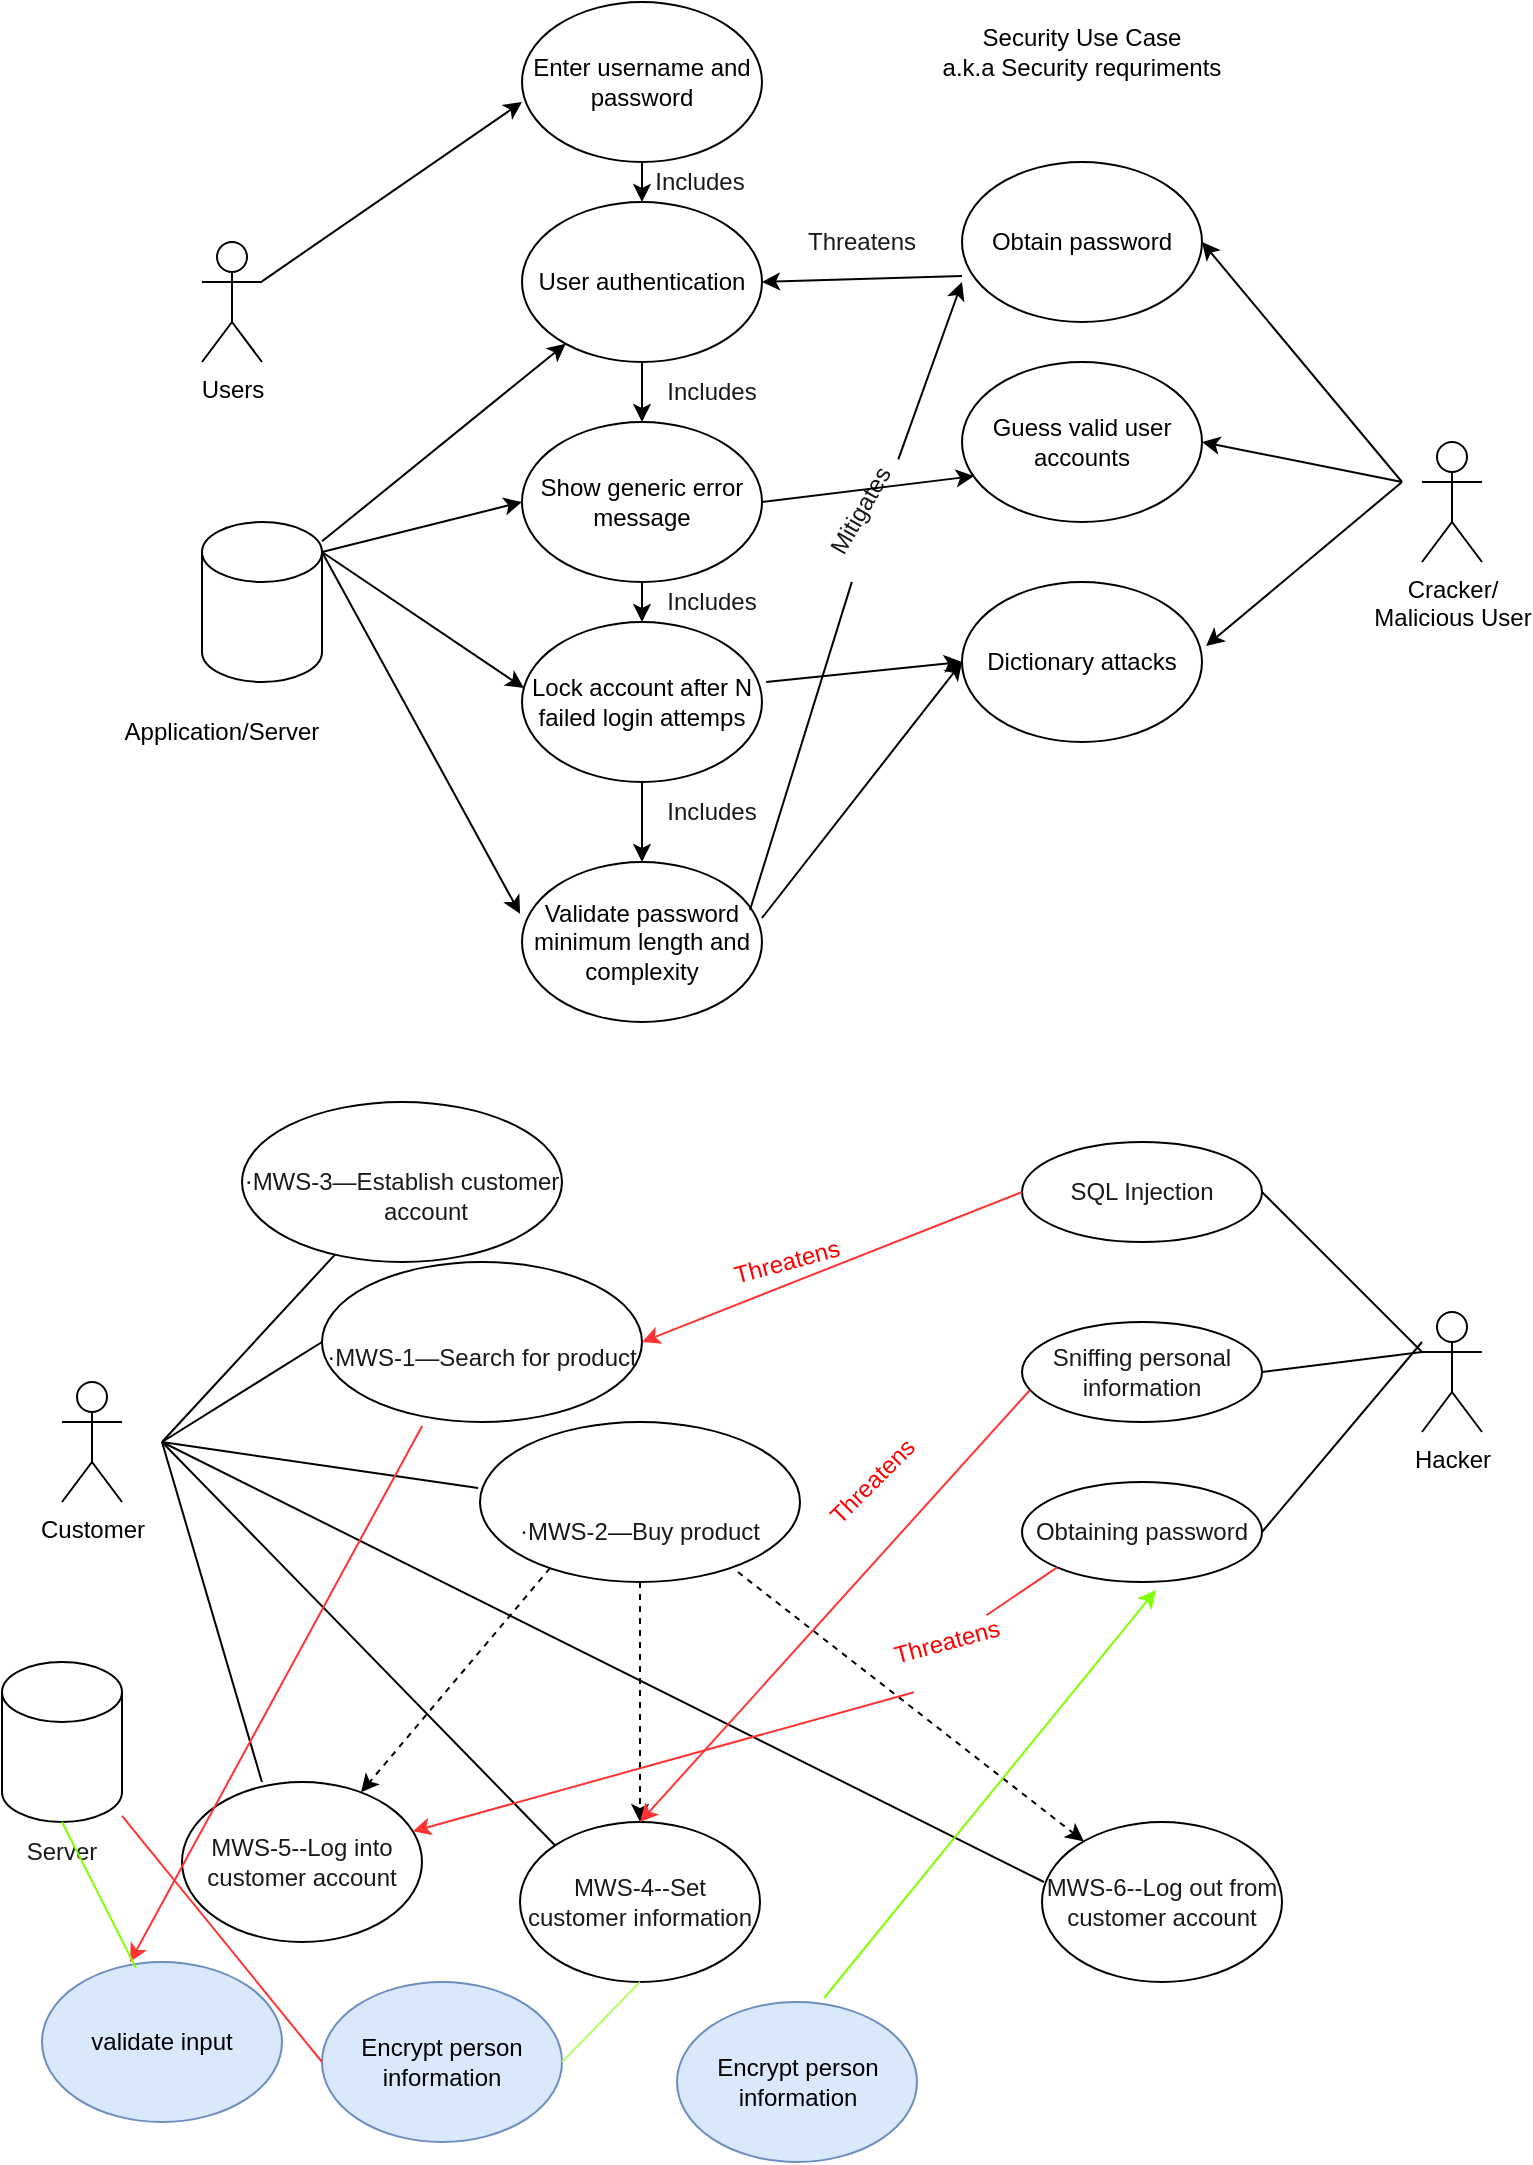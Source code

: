 <mxfile version="17.0.0" type="github">
  <diagram id="bdNYrvAYxolotcpvOu4s" name="Page-1">
    <mxGraphModel dx="1186" dy="790" grid="0" gridSize="10" guides="1" tooltips="1" connect="1" arrows="1" fold="1" page="1" pageScale="1" pageWidth="850" pageHeight="1100" math="0" shadow="0">
      <root>
        <mxCell id="0" />
        <mxCell id="1" parent="0" />
        <mxCell id="CPRjn7crAsUhfM99n91P-1" value="Users" style="shape=umlActor;verticalLabelPosition=bottom;verticalAlign=top;html=1;outlineConnect=0;" vertex="1" parent="1">
          <mxGeometry x="110" y="120" width="30" height="60" as="geometry" />
        </mxCell>
        <mxCell id="CPRjn7crAsUhfM99n91P-2" value="" style="shape=cylinder3;whiteSpace=wrap;html=1;boundedLbl=1;backgroundOutline=1;size=15;" vertex="1" parent="1">
          <mxGeometry x="110" y="260" width="60" height="80" as="geometry" />
        </mxCell>
        <mxCell id="CPRjn7crAsUhfM99n91P-3" value="Enter username and password" style="ellipse;whiteSpace=wrap;html=1;" vertex="1" parent="1">
          <mxGeometry x="270" width="120" height="80" as="geometry" />
        </mxCell>
        <mxCell id="CPRjn7crAsUhfM99n91P-4" value="User authentication" style="ellipse;whiteSpace=wrap;html=1;" vertex="1" parent="1">
          <mxGeometry x="270" y="100" width="120" height="80" as="geometry" />
        </mxCell>
        <mxCell id="CPRjn7crAsUhfM99n91P-5" value="Show generic error message" style="ellipse;whiteSpace=wrap;html=1;" vertex="1" parent="1">
          <mxGeometry x="270" y="210" width="120" height="80" as="geometry" />
        </mxCell>
        <mxCell id="CPRjn7crAsUhfM99n91P-6" value="Lock account after N failed login attemps" style="ellipse;whiteSpace=wrap;html=1;" vertex="1" parent="1">
          <mxGeometry x="270" y="310" width="120" height="80" as="geometry" />
        </mxCell>
        <mxCell id="CPRjn7crAsUhfM99n91P-7" value="Validate password minimum length and complexity " style="ellipse;whiteSpace=wrap;html=1;" vertex="1" parent="1">
          <mxGeometry x="270" y="430" width="120" height="80" as="geometry" />
        </mxCell>
        <mxCell id="CPRjn7crAsUhfM99n91P-8" value="" style="endArrow=classic;html=1;rounded=0;entryX=0;entryY=0.625;entryDx=0;entryDy=0;entryPerimeter=0;" edge="1" parent="1" source="CPRjn7crAsUhfM99n91P-1" target="CPRjn7crAsUhfM99n91P-3">
          <mxGeometry width="50" height="50" relative="1" as="geometry">
            <mxPoint x="370" y="370" as="sourcePoint" />
            <mxPoint x="420" y="320" as="targetPoint" />
          </mxGeometry>
        </mxCell>
        <mxCell id="CPRjn7crAsUhfM99n91P-9" value="" style="endArrow=classic;html=1;rounded=0;" edge="1" parent="1" target="CPRjn7crAsUhfM99n91P-4">
          <mxGeometry width="50" height="50" relative="1" as="geometry">
            <mxPoint x="170" y="269.655" as="sourcePoint" />
            <mxPoint x="300" y="180" as="targetPoint" />
          </mxGeometry>
        </mxCell>
        <mxCell id="CPRjn7crAsUhfM99n91P-10" value="" style="endArrow=classic;html=1;rounded=0;exitX=1;exitY=0;exitDx=0;exitDy=15;exitPerimeter=0;entryX=0;entryY=0.5;entryDx=0;entryDy=0;" edge="1" parent="1" source="CPRjn7crAsUhfM99n91P-2" target="CPRjn7crAsUhfM99n91P-5">
          <mxGeometry width="50" height="50" relative="1" as="geometry">
            <mxPoint x="170" y="310" as="sourcePoint" />
            <mxPoint x="220" y="260" as="targetPoint" />
          </mxGeometry>
        </mxCell>
        <mxCell id="CPRjn7crAsUhfM99n91P-11" value="" style="endArrow=classic;html=1;rounded=0;exitX=1;exitY=0;exitDx=0;exitDy=15;exitPerimeter=0;entryX=0.008;entryY=0.413;entryDx=0;entryDy=0;entryPerimeter=0;" edge="1" parent="1" source="CPRjn7crAsUhfM99n91P-2" target="CPRjn7crAsUhfM99n91P-6">
          <mxGeometry width="50" height="50" relative="1" as="geometry">
            <mxPoint x="180" y="285" as="sourcePoint" />
            <mxPoint x="280" y="260" as="targetPoint" />
          </mxGeometry>
        </mxCell>
        <mxCell id="CPRjn7crAsUhfM99n91P-12" value="" style="endArrow=classic;html=1;rounded=0;exitX=1;exitY=0;exitDx=0;exitDy=15;exitPerimeter=0;entryX=-0.008;entryY=0.325;entryDx=0;entryDy=0;entryPerimeter=0;" edge="1" parent="1" source="CPRjn7crAsUhfM99n91P-2" target="CPRjn7crAsUhfM99n91P-7">
          <mxGeometry width="50" height="50" relative="1" as="geometry">
            <mxPoint x="180" y="285" as="sourcePoint" />
            <mxPoint x="270" y="420" as="targetPoint" />
          </mxGeometry>
        </mxCell>
        <mxCell id="CPRjn7crAsUhfM99n91P-13" value="Application/Server" style="text;html=1;strokeColor=none;fillColor=none;align=center;verticalAlign=middle;whiteSpace=wrap;rounded=0;" vertex="1" parent="1">
          <mxGeometry x="70" y="350" width="100" height="30" as="geometry" />
        </mxCell>
        <mxCell id="CPRjn7crAsUhfM99n91P-14" value="Obtain password" style="ellipse;whiteSpace=wrap;html=1;" vertex="1" parent="1">
          <mxGeometry x="490" y="80" width="120" height="80" as="geometry" />
        </mxCell>
        <mxCell id="CPRjn7crAsUhfM99n91P-15" value="Guess valid user accounts" style="ellipse;whiteSpace=wrap;html=1;" vertex="1" parent="1">
          <mxGeometry x="490" y="180" width="120" height="80" as="geometry" />
        </mxCell>
        <mxCell id="CPRjn7crAsUhfM99n91P-16" value="Dictionary attacks" style="ellipse;whiteSpace=wrap;html=1;" vertex="1" parent="1">
          <mxGeometry x="490" y="290" width="120" height="80" as="geometry" />
        </mxCell>
        <mxCell id="CPRjn7crAsUhfM99n91P-17" value="&lt;div&gt;Security Use Case&lt;/div&gt;&lt;div&gt;a.k.a Security requriments&lt;br&gt;&lt;/div&gt;" style="text;html=1;strokeColor=none;fillColor=none;align=center;verticalAlign=middle;whiteSpace=wrap;rounded=0;" vertex="1" parent="1">
          <mxGeometry x="460" y="10" width="180" height="30" as="geometry" />
        </mxCell>
        <mxCell id="CPRjn7crAsUhfM99n91P-18" value="" style="endArrow=classic;html=1;rounded=0;fontColor=#FF3333;entryX=1;entryY=0.5;entryDx=0;entryDy=0;exitX=0;exitY=0.713;exitDx=0;exitDy=0;exitPerimeter=0;" edge="1" parent="1" source="CPRjn7crAsUhfM99n91P-14" target="CPRjn7crAsUhfM99n91P-4">
          <mxGeometry width="50" height="50" relative="1" as="geometry">
            <mxPoint x="370" y="370" as="sourcePoint" />
            <mxPoint x="420" y="320" as="targetPoint" />
          </mxGeometry>
        </mxCell>
        <mxCell id="CPRjn7crAsUhfM99n91P-19" value="" style="endArrow=classic;html=1;rounded=0;fontColor=#FF3333;exitX=0.5;exitY=1;exitDx=0;exitDy=0;" edge="1" parent="1" source="CPRjn7crAsUhfM99n91P-3" target="CPRjn7crAsUhfM99n91P-4">
          <mxGeometry width="50" height="50" relative="1" as="geometry">
            <mxPoint x="370" y="370" as="sourcePoint" />
            <mxPoint x="420" y="320" as="targetPoint" />
          </mxGeometry>
        </mxCell>
        <mxCell id="CPRjn7crAsUhfM99n91P-20" value="" style="endArrow=classic;html=1;rounded=0;fontColor=#FF3333;exitX=0.5;exitY=1;exitDx=0;exitDy=0;entryX=0.5;entryY=0;entryDx=0;entryDy=0;" edge="1" parent="1" source="CPRjn7crAsUhfM99n91P-4" target="CPRjn7crAsUhfM99n91P-5">
          <mxGeometry width="50" height="50" relative="1" as="geometry">
            <mxPoint x="340" y="90" as="sourcePoint" />
            <mxPoint x="340" y="110" as="targetPoint" />
            <Array as="points">
              <mxPoint x="330" y="190" />
            </Array>
          </mxGeometry>
        </mxCell>
        <mxCell id="CPRjn7crAsUhfM99n91P-21" value="" style="endArrow=classic;html=1;rounded=0;fontColor=#FF3333;exitX=0.5;exitY=1;exitDx=0;exitDy=0;entryX=0.5;entryY=0;entryDx=0;entryDy=0;" edge="1" parent="1" source="CPRjn7crAsUhfM99n91P-5" target="CPRjn7crAsUhfM99n91P-6">
          <mxGeometry width="50" height="50" relative="1" as="geometry">
            <mxPoint x="340" y="190" as="sourcePoint" />
            <mxPoint x="340" y="220" as="targetPoint" />
            <Array as="points" />
          </mxGeometry>
        </mxCell>
        <mxCell id="CPRjn7crAsUhfM99n91P-22" value="" style="endArrow=classic;html=1;rounded=0;fontColor=#FF3333;exitX=0.5;exitY=1;exitDx=0;exitDy=0;entryX=0.5;entryY=0;entryDx=0;entryDy=0;" edge="1" parent="1" source="CPRjn7crAsUhfM99n91P-6" target="CPRjn7crAsUhfM99n91P-7">
          <mxGeometry width="50" height="50" relative="1" as="geometry">
            <mxPoint x="340" y="300" as="sourcePoint" />
            <mxPoint x="340" y="320" as="targetPoint" />
            <Array as="points" />
          </mxGeometry>
        </mxCell>
        <mxCell id="CPRjn7crAsUhfM99n91P-23" value="&lt;font color=&quot;#1A1A1A&quot;&gt;Includes&lt;/font&gt;" style="text;html=1;strokeColor=none;fillColor=none;align=center;verticalAlign=middle;whiteSpace=wrap;rounded=0;fontColor=#FF3333;" vertex="1" parent="1">
          <mxGeometry x="329" y="75" width="60" height="30" as="geometry" />
        </mxCell>
        <mxCell id="CPRjn7crAsUhfM99n91P-24" value="&lt;font color=&quot;#1A1A1A&quot;&gt;Includes&lt;/font&gt;" style="text;html=1;strokeColor=none;fillColor=none;align=center;verticalAlign=middle;whiteSpace=wrap;rounded=0;fontColor=#FF3333;" vertex="1" parent="1">
          <mxGeometry x="335" y="180" width="60" height="30" as="geometry" />
        </mxCell>
        <mxCell id="CPRjn7crAsUhfM99n91P-25" value="&lt;font color=&quot;#1A1A1A&quot;&gt;Includes&lt;/font&gt;" style="text;html=1;strokeColor=none;fillColor=none;align=center;verticalAlign=middle;whiteSpace=wrap;rounded=0;fontColor=#FF3333;" vertex="1" parent="1">
          <mxGeometry x="335" y="285" width="60" height="30" as="geometry" />
        </mxCell>
        <mxCell id="CPRjn7crAsUhfM99n91P-26" value="&lt;font color=&quot;#1A1A1A&quot;&gt;Includes&lt;/font&gt;" style="text;html=1;strokeColor=none;fillColor=none;align=center;verticalAlign=middle;whiteSpace=wrap;rounded=0;fontColor=#FF3333;" vertex="1" parent="1">
          <mxGeometry x="335" y="390" width="60" height="30" as="geometry" />
        </mxCell>
        <mxCell id="CPRjn7crAsUhfM99n91P-27" value="Threatens" style="text;html=1;strokeColor=none;fillColor=none;align=center;verticalAlign=middle;whiteSpace=wrap;rounded=0;fontColor=#1A1A1A;" vertex="1" parent="1">
          <mxGeometry x="410" y="105" width="60" height="30" as="geometry" />
        </mxCell>
        <mxCell id="CPRjn7crAsUhfM99n91P-28" value="&lt;div&gt;Cracker/&lt;/div&gt;&lt;div&gt;Malicious User&lt;/div&gt;&lt;div&gt;&lt;br&gt;&lt;/div&gt;" style="shape=umlActor;verticalLabelPosition=bottom;verticalAlign=top;html=1;outlineConnect=0;" vertex="1" parent="1">
          <mxGeometry x="720" y="220" width="30" height="60" as="geometry" />
        </mxCell>
        <mxCell id="CPRjn7crAsUhfM99n91P-29" value="" style="endArrow=classic;html=1;rounded=0;fontColor=#1A1A1A;entryX=1;entryY=0.5;entryDx=0;entryDy=0;" edge="1" parent="1" target="CPRjn7crAsUhfM99n91P-14">
          <mxGeometry width="50" height="50" relative="1" as="geometry">
            <mxPoint x="710" y="240" as="sourcePoint" />
            <mxPoint x="680" y="130" as="targetPoint" />
          </mxGeometry>
        </mxCell>
        <mxCell id="CPRjn7crAsUhfM99n91P-30" value="" style="endArrow=classic;html=1;rounded=0;fontColor=#1A1A1A;entryX=1;entryY=0.5;entryDx=0;entryDy=0;" edge="1" parent="1" target="CPRjn7crAsUhfM99n91P-15">
          <mxGeometry width="50" height="50" relative="1" as="geometry">
            <mxPoint x="710" y="240" as="sourcePoint" />
            <mxPoint x="620" y="130" as="targetPoint" />
          </mxGeometry>
        </mxCell>
        <mxCell id="CPRjn7crAsUhfM99n91P-31" value="" style="endArrow=classic;html=1;rounded=0;fontColor=#1A1A1A;entryX=1.017;entryY=0.4;entryDx=0;entryDy=0;entryPerimeter=0;" edge="1" parent="1" target="CPRjn7crAsUhfM99n91P-16">
          <mxGeometry width="50" height="50" relative="1" as="geometry">
            <mxPoint x="710" y="240" as="sourcePoint" />
            <mxPoint x="620" y="230" as="targetPoint" />
          </mxGeometry>
        </mxCell>
        <mxCell id="CPRjn7crAsUhfM99n91P-32" value="" style="endArrow=classic;html=1;rounded=0;fontColor=#1A1A1A;exitX=0.95;exitY=0.3;exitDx=0;exitDy=0;exitPerimeter=0;startArrow=none;" edge="1" parent="1" source="CPRjn7crAsUhfM99n91P-33">
          <mxGeometry width="50" height="50" relative="1" as="geometry">
            <mxPoint x="360" y="370" as="sourcePoint" />
            <mxPoint x="490" y="140" as="targetPoint" />
          </mxGeometry>
        </mxCell>
        <mxCell id="CPRjn7crAsUhfM99n91P-33" value="&lt;div&gt;Mitigates&lt;/div&gt;&lt;div&gt;&lt;br&gt;&lt;/div&gt;" style="text;html=1;strokeColor=none;fillColor=none;align=center;verticalAlign=middle;whiteSpace=wrap;rounded=0;fontColor=#1A1A1A;rotation=-60;" vertex="1" parent="1">
          <mxGeometry x="410" y="250" width="70" height="15" as="geometry" />
        </mxCell>
        <mxCell id="CPRjn7crAsUhfM99n91P-34" value="" style="endArrow=none;html=1;rounded=0;fontColor=#1A1A1A;exitX=0.95;exitY=0.3;exitDx=0;exitDy=0;exitPerimeter=0;" edge="1" parent="1" source="CPRjn7crAsUhfM99n91P-7" target="CPRjn7crAsUhfM99n91P-33">
          <mxGeometry width="50" height="50" relative="1" as="geometry">
            <mxPoint x="384" y="454" as="sourcePoint" />
            <mxPoint x="490" y="140" as="targetPoint" />
          </mxGeometry>
        </mxCell>
        <mxCell id="CPRjn7crAsUhfM99n91P-35" value="" style="endArrow=classic;html=1;rounded=0;fontColor=#1A1A1A;exitX=1;exitY=0.5;exitDx=0;exitDy=0;entryX=0.05;entryY=0.713;entryDx=0;entryDy=0;entryPerimeter=0;" edge="1" parent="1" source="CPRjn7crAsUhfM99n91P-5" target="CPRjn7crAsUhfM99n91P-15">
          <mxGeometry width="50" height="50" relative="1" as="geometry">
            <mxPoint x="360" y="370" as="sourcePoint" />
            <mxPoint x="410" y="320" as="targetPoint" />
          </mxGeometry>
        </mxCell>
        <mxCell id="CPRjn7crAsUhfM99n91P-36" value="" style="endArrow=classic;html=1;rounded=0;fontColor=#1A1A1A;exitX=1.017;exitY=0.375;exitDx=0;exitDy=0;entryX=0;entryY=0.5;entryDx=0;entryDy=0;exitPerimeter=0;" edge="1" parent="1" source="CPRjn7crAsUhfM99n91P-6" target="CPRjn7crAsUhfM99n91P-16">
          <mxGeometry width="50" height="50" relative="1" as="geometry">
            <mxPoint x="400" y="260" as="sourcePoint" />
            <mxPoint x="506" y="247.04" as="targetPoint" />
          </mxGeometry>
        </mxCell>
        <mxCell id="CPRjn7crAsUhfM99n91P-37" value="" style="endArrow=classic;html=1;rounded=0;fontColor=#1A1A1A;exitX=1;exitY=0.35;exitDx=0;exitDy=0;entryX=0;entryY=0.5;entryDx=0;entryDy=0;exitPerimeter=0;" edge="1" parent="1" source="CPRjn7crAsUhfM99n91P-7" target="CPRjn7crAsUhfM99n91P-16">
          <mxGeometry width="50" height="50" relative="1" as="geometry">
            <mxPoint x="430.0" y="440" as="sourcePoint" />
            <mxPoint x="527.96" y="430" as="targetPoint" />
          </mxGeometry>
        </mxCell>
        <mxCell id="CPRjn7crAsUhfM99n91P-38" value="Customer" style="shape=umlActor;verticalLabelPosition=bottom;verticalAlign=top;html=1;outlineConnect=0;" vertex="1" parent="1">
          <mxGeometry x="40" y="690" width="30" height="60" as="geometry" />
        </mxCell>
        <mxCell id="CPRjn7crAsUhfM99n91P-46" value="&lt;br&gt;&lt;br&gt;&lt;br&gt;&lt;br&gt;&lt;br&gt;&lt;br&gt;&lt;p class=&quot;MsoListParagraph&quot; style=&quot;margin-left: 18.0pt ; text-indent: -18.0pt&quot;&gt;&lt;span style=&quot;font-family: &amp;#34;symbol&amp;#34;&quot; lang=&quot;EN-US&quot;&gt;&lt;span&gt;·&lt;/span&gt;&lt;/span&gt;&lt;span lang=&quot;EN-US&quot;&gt;MWS-3—Establish customer account&lt;/span&gt;&lt;/p&gt;&lt;br&gt;&lt;br&gt;&lt;br&gt;&lt;br&gt;&lt;br&gt;" style="ellipse;whiteSpace=wrap;html=1;fontColor=#1A1A1A;" vertex="1" parent="1">
          <mxGeometry x="130" y="550" width="160" height="80" as="geometry" />
        </mxCell>
        <mxCell id="CPRjn7crAsUhfM99n91P-47" value="&lt;br&gt;&lt;br&gt;&lt;br&gt;&lt;br&gt;&lt;p class=&quot;MsoListParagraph&quot; style=&quot;margin-left: 18.0pt ; text-indent: -18.0pt&quot;&gt;&lt;span style=&quot;font-family: &amp;#34;symbol&amp;#34;&quot; lang=&quot;EN-US&quot;&gt;&lt;span&gt;·&lt;/span&gt;&lt;/span&gt;&lt;span lang=&quot;EN-US&quot;&gt;MWS-1—Search for product&lt;br&gt;&lt;/span&gt;&lt;/p&gt;&lt;br&gt;&lt;br&gt;&lt;br&gt;" style="ellipse;whiteSpace=wrap;html=1;fontColor=#1A1A1A;" vertex="1" parent="1">
          <mxGeometry x="170" y="630" width="160" height="80" as="geometry" />
        </mxCell>
        <mxCell id="CPRjn7crAsUhfM99n91P-48" value="&lt;br&gt;&lt;br&gt;&lt;br&gt;&lt;br&gt;&lt;p class=&quot;MsoListParagraph&quot; style=&quot;margin-left: 18.0pt ; text-indent: -18.0pt&quot;&gt;&lt;span style=&quot;font-family: &amp;#34;symbol&amp;#34;&quot; lang=&quot;EN-US&quot;&gt;&lt;span&gt;·&lt;/span&gt;&lt;/span&gt;&lt;span lang=&quot;EN-US&quot;&gt;MWS-2—Buy product&lt;br&gt;&lt;/span&gt;&lt;/p&gt;&lt;br&gt;&lt;br&gt;" style="ellipse;whiteSpace=wrap;html=1;fontColor=#1A1A1A;" vertex="1" parent="1">
          <mxGeometry x="249" y="710" width="160" height="80" as="geometry" />
        </mxCell>
        <mxCell id="CPRjn7crAsUhfM99n91P-49" value="MWS-5--Log into customer account" style="ellipse;whiteSpace=wrap;html=1;fontColor=#1A1A1A;" vertex="1" parent="1">
          <mxGeometry x="100" y="890" width="120" height="80" as="geometry" />
        </mxCell>
        <mxCell id="CPRjn7crAsUhfM99n91P-50" value="MWS-4--Set customer information" style="ellipse;whiteSpace=wrap;html=1;fontColor=#1A1A1A;" vertex="1" parent="1">
          <mxGeometry x="269" y="910" width="120" height="80" as="geometry" />
        </mxCell>
        <mxCell id="CPRjn7crAsUhfM99n91P-51" value="" style="endArrow=none;html=1;rounded=0;fontColor=#1A1A1A;" edge="1" parent="1" target="CPRjn7crAsUhfM99n91P-46">
          <mxGeometry width="50" height="50" relative="1" as="geometry">
            <mxPoint x="90" y="720" as="sourcePoint" />
            <mxPoint x="140" y="670" as="targetPoint" />
          </mxGeometry>
        </mxCell>
        <mxCell id="CPRjn7crAsUhfM99n91P-52" value="" style="endArrow=none;html=1;rounded=0;fontColor=#1A1A1A;entryX=0;entryY=0.5;entryDx=0;entryDy=0;" edge="1" parent="1" target="CPRjn7crAsUhfM99n91P-47">
          <mxGeometry width="50" height="50" relative="1" as="geometry">
            <mxPoint x="90" y="720" as="sourcePoint" />
            <mxPoint x="212.946" y="652.349" as="targetPoint" />
          </mxGeometry>
        </mxCell>
        <mxCell id="CPRjn7crAsUhfM99n91P-53" value="" style="endArrow=none;html=1;rounded=0;fontColor=#1A1A1A;entryX=-0.006;entryY=0.413;entryDx=0;entryDy=0;entryPerimeter=0;" edge="1" parent="1" target="CPRjn7crAsUhfM99n91P-48">
          <mxGeometry width="50" height="50" relative="1" as="geometry">
            <mxPoint x="90" y="720" as="sourcePoint" />
            <mxPoint x="180" y="730" as="targetPoint" />
          </mxGeometry>
        </mxCell>
        <mxCell id="CPRjn7crAsUhfM99n91P-54" value="" style="endArrow=none;html=1;rounded=0;fontColor=#1A1A1A;entryX=0.333;entryY=0;entryDx=0;entryDy=0;entryPerimeter=0;" edge="1" parent="1" target="CPRjn7crAsUhfM99n91P-49">
          <mxGeometry width="50" height="50" relative="1" as="geometry">
            <mxPoint x="90" y="720" as="sourcePoint" />
            <mxPoint x="179.04" y="833.04" as="targetPoint" />
          </mxGeometry>
        </mxCell>
        <mxCell id="CPRjn7crAsUhfM99n91P-55" value="" style="endArrow=none;html=1;rounded=0;fontColor=#1A1A1A;entryX=0;entryY=0;entryDx=0;entryDy=0;" edge="1" parent="1" target="CPRjn7crAsUhfM99n91P-50">
          <mxGeometry width="50" height="50" relative="1" as="geometry">
            <mxPoint x="90" y="720" as="sourcePoint" />
            <mxPoint x="149.96" y="900" as="targetPoint" />
          </mxGeometry>
        </mxCell>
        <mxCell id="CPRjn7crAsUhfM99n91P-56" value="&lt;div&gt;MWS-6--Log out from &lt;br&gt;&lt;/div&gt;&lt;div&gt;customer account&lt;br&gt;&lt;/div&gt;" style="ellipse;whiteSpace=wrap;html=1;fontColor=#1A1A1A;" vertex="1" parent="1">
          <mxGeometry x="530" y="910" width="120" height="80" as="geometry" />
        </mxCell>
        <mxCell id="CPRjn7crAsUhfM99n91P-57" value="" style="endArrow=none;html=1;rounded=0;fontColor=#1A1A1A;entryX=0.008;entryY=0.375;entryDx=0;entryDy=0;entryPerimeter=0;" edge="1" parent="1" target="CPRjn7crAsUhfM99n91P-56">
          <mxGeometry width="50" height="50" relative="1" as="geometry">
            <mxPoint x="90" y="720" as="sourcePoint" />
            <mxPoint x="244.04" y="813.04" as="targetPoint" />
          </mxGeometry>
        </mxCell>
        <mxCell id="CPRjn7crAsUhfM99n91P-58" value="" style="endArrow=classic;html=1;rounded=0;fontColor=#1A1A1A;entryX=0.5;entryY=0;entryDx=0;entryDy=0;dashed=1;" edge="1" parent="1" source="CPRjn7crAsUhfM99n91P-48" target="CPRjn7crAsUhfM99n91P-50">
          <mxGeometry width="50" height="50" relative="1" as="geometry">
            <mxPoint x="320" y="800" as="sourcePoint" />
            <mxPoint x="330" y="900" as="targetPoint" />
          </mxGeometry>
        </mxCell>
        <mxCell id="CPRjn7crAsUhfM99n91P-59" value="" style="endArrow=classic;html=1;rounded=0;fontColor=#1A1A1A;exitX=0.219;exitY=0.913;exitDx=0;exitDy=0;exitPerimeter=0;dashed=1;" edge="1" parent="1" source="CPRjn7crAsUhfM99n91P-48" target="CPRjn7crAsUhfM99n91P-49">
          <mxGeometry width="50" height="50" relative="1" as="geometry">
            <mxPoint x="280" y="790" as="sourcePoint" />
            <mxPoint x="290" y="780" as="targetPoint" />
          </mxGeometry>
        </mxCell>
        <mxCell id="CPRjn7crAsUhfM99n91P-60" value="" style="endArrow=classic;html=1;rounded=0;fontColor=#1A1A1A;exitX=0.806;exitY=0.938;exitDx=0;exitDy=0;exitPerimeter=0;dashed=1;" edge="1" parent="1" source="CPRjn7crAsUhfM99n91P-48" target="CPRjn7crAsUhfM99n91P-56">
          <mxGeometry width="50" height="50" relative="1" as="geometry">
            <mxPoint x="330" y="810" as="sourcePoint" />
            <mxPoint x="339" y="920" as="targetPoint" />
          </mxGeometry>
        </mxCell>
        <mxCell id="CPRjn7crAsUhfM99n91P-61" value="SQL Injection" style="ellipse;whiteSpace=wrap;html=1;fontColor=#1A1A1A;" vertex="1" parent="1">
          <mxGeometry x="520" y="570" width="120" height="50" as="geometry" />
        </mxCell>
        <mxCell id="CPRjn7crAsUhfM99n91P-62" value="Sniffing personal information" style="ellipse;whiteSpace=wrap;html=1;fontColor=#1A1A1A;" vertex="1" parent="1">
          <mxGeometry x="520" y="660" width="120" height="50" as="geometry" />
        </mxCell>
        <mxCell id="CPRjn7crAsUhfM99n91P-63" value="Obtaining password" style="ellipse;whiteSpace=wrap;html=1;fontColor=#1A1A1A;" vertex="1" parent="1">
          <mxGeometry x="520" y="740" width="120" height="50" as="geometry" />
        </mxCell>
        <mxCell id="CPRjn7crAsUhfM99n91P-64" value="Hacker" style="shape=umlActor;verticalLabelPosition=bottom;verticalAlign=top;html=1;outlineConnect=0;" vertex="1" parent="1">
          <mxGeometry x="720" y="655" width="30" height="60" as="geometry" />
        </mxCell>
        <mxCell id="CPRjn7crAsUhfM99n91P-65" value="" style="endArrow=none;html=1;rounded=0;fontColor=#1A1A1A;exitX=1;exitY=0.5;exitDx=0;exitDy=0;entryX=0;entryY=0.333;entryDx=0;entryDy=0;entryPerimeter=0;" edge="1" parent="1" source="CPRjn7crAsUhfM99n91P-61" target="CPRjn7crAsUhfM99n91P-64">
          <mxGeometry width="50" height="50" relative="1" as="geometry">
            <mxPoint x="640" y="640" as="sourcePoint" />
            <mxPoint x="690" y="590" as="targetPoint" />
          </mxGeometry>
        </mxCell>
        <mxCell id="CPRjn7crAsUhfM99n91P-66" value="" style="endArrow=none;html=1;rounded=0;fontColor=#1A1A1A;exitX=1;exitY=0.5;exitDx=0;exitDy=0;entryX=0;entryY=0.333;entryDx=0;entryDy=0;entryPerimeter=0;" edge="1" parent="1" source="CPRjn7crAsUhfM99n91P-62" target="CPRjn7crAsUhfM99n91P-64">
          <mxGeometry width="50" height="50" relative="1" as="geometry">
            <mxPoint x="650" y="605" as="sourcePoint" />
            <mxPoint x="730" y="685" as="targetPoint" />
          </mxGeometry>
        </mxCell>
        <mxCell id="CPRjn7crAsUhfM99n91P-67" value="" style="endArrow=none;html=1;rounded=0;fontColor=#1A1A1A;exitX=1;exitY=0.5;exitDx=0;exitDy=0;" edge="1" parent="1" source="CPRjn7crAsUhfM99n91P-63">
          <mxGeometry width="50" height="50" relative="1" as="geometry">
            <mxPoint x="650" y="695" as="sourcePoint" />
            <mxPoint x="720" y="670" as="targetPoint" />
          </mxGeometry>
        </mxCell>
        <mxCell id="CPRjn7crAsUhfM99n91P-68" value="" style="endArrow=classic;html=1;rounded=0;fontColor=#1A1A1A;exitX=0;exitY=0.5;exitDx=0;exitDy=0;entryX=1;entryY=0.5;entryDx=0;entryDy=0;strokeColor=#FF3333;" edge="1" parent="1" source="CPRjn7crAsUhfM99n91P-61" target="CPRjn7crAsUhfM99n91P-47">
          <mxGeometry width="50" height="50" relative="1" as="geometry">
            <mxPoint x="280" y="850" as="sourcePoint" />
            <mxPoint x="330" y="800" as="targetPoint" />
          </mxGeometry>
        </mxCell>
        <mxCell id="CPRjn7crAsUhfM99n91P-72" value="" style="endArrow=classic;html=1;rounded=0;fontColor=#1A1A1A;entryX=0.5;entryY=0;entryDx=0;entryDy=0;strokeColor=#FF3333;exitX=0.033;exitY=0.68;exitDx=0;exitDy=0;exitPerimeter=0;" edge="1" parent="1" source="CPRjn7crAsUhfM99n91P-62" target="CPRjn7crAsUhfM99n91P-50">
          <mxGeometry width="50" height="50" relative="1" as="geometry">
            <mxPoint x="510" y="690" as="sourcePoint" />
            <mxPoint x="340" y="680" as="targetPoint" />
          </mxGeometry>
        </mxCell>
        <mxCell id="CPRjn7crAsUhfM99n91P-73" value="" style="endArrow=classic;html=1;rounded=0;fontColor=#1A1A1A;strokeColor=#FF3333;exitX=0;exitY=1;exitDx=0;exitDy=0;startArrow=none;" edge="1" parent="1" source="CPRjn7crAsUhfM99n91P-76" target="CPRjn7crAsUhfM99n91P-49">
          <mxGeometry width="50" height="50" relative="1" as="geometry">
            <mxPoint x="533.96" y="704" as="sourcePoint" />
            <mxPoint x="339" y="920" as="targetPoint" />
          </mxGeometry>
        </mxCell>
        <mxCell id="CPRjn7crAsUhfM99n91P-74" value="&lt;font color=&quot;#FF0000&quot;&gt;Threatens&lt;/font&gt;" style="text;html=1;strokeColor=none;fillColor=none;align=center;verticalAlign=middle;whiteSpace=wrap;rounded=0;fontColor=#1A1A1A;rotation=-15;" vertex="1" parent="1">
          <mxGeometry x="380" y="610" width="45" height="40" as="geometry" />
        </mxCell>
        <mxCell id="CPRjn7crAsUhfM99n91P-75" value="&lt;font color=&quot;#FF0000&quot;&gt;Threatens&lt;/font&gt;" style="text;html=1;strokeColor=none;fillColor=none;align=center;verticalAlign=middle;whiteSpace=wrap;rounded=0;fontColor=#1A1A1A;rotation=-45;" vertex="1" parent="1">
          <mxGeometry x="422.5" y="720" width="45" height="40" as="geometry" />
        </mxCell>
        <mxCell id="CPRjn7crAsUhfM99n91P-76" value="&lt;font color=&quot;#FF0000&quot;&gt;Threatens&lt;/font&gt;" style="text;html=1;strokeColor=none;fillColor=none;align=center;verticalAlign=middle;whiteSpace=wrap;rounded=0;fontColor=#1A1A1A;rotation=-15;" vertex="1" parent="1">
          <mxGeometry x="460" y="800" width="45" height="40" as="geometry" />
        </mxCell>
        <mxCell id="CPRjn7crAsUhfM99n91P-77" value="" style="endArrow=none;html=1;rounded=0;fontColor=#1A1A1A;strokeColor=#FF3333;exitX=0;exitY=1;exitDx=0;exitDy=0;" edge="1" parent="1" source="CPRjn7crAsUhfM99n91P-63" target="CPRjn7crAsUhfM99n91P-76">
          <mxGeometry width="50" height="50" relative="1" as="geometry">
            <mxPoint x="537.574" y="782.678" as="sourcePoint" />
            <mxPoint x="211.792" y="909.805" as="targetPoint" />
          </mxGeometry>
        </mxCell>
        <mxCell id="CPRjn7crAsUhfM99n91P-78" value="" style="shape=cylinder3;whiteSpace=wrap;html=1;boundedLbl=1;backgroundOutline=1;size=15;fontColor=#FF0000;" vertex="1" parent="1">
          <mxGeometry x="10" y="830" width="60" height="80" as="geometry" />
        </mxCell>
        <mxCell id="CPRjn7crAsUhfM99n91P-79" value="&lt;font color=&quot;#1A1A1A&quot;&gt;Server&lt;/font&gt;" style="text;html=1;strokeColor=none;fillColor=none;align=center;verticalAlign=middle;whiteSpace=wrap;rounded=0;fontColor=#FF0000;" vertex="1" parent="1">
          <mxGeometry x="10" y="910" width="60" height="30" as="geometry" />
        </mxCell>
        <mxCell id="CPRjn7crAsUhfM99n91P-82" value="validate input" style="ellipse;whiteSpace=wrap;html=1;fillColor=#dae8fc;strokeColor=#6c8ebf;" vertex="1" parent="1">
          <mxGeometry x="30" y="980" width="120" height="80" as="geometry" />
        </mxCell>
        <mxCell id="CPRjn7crAsUhfM99n91P-83" value="" style="endArrow=classic;html=1;rounded=0;fontColor=#1A1A1A;strokeColor=#FF3333;exitX=0.313;exitY=1.025;exitDx=0;exitDy=0;exitPerimeter=0;entryX=0.367;entryY=0;entryDx=0;entryDy=0;entryPerimeter=0;" edge="1" parent="1" source="CPRjn7crAsUhfM99n91P-47" target="CPRjn7crAsUhfM99n91P-82">
          <mxGeometry width="50" height="50" relative="1" as="geometry">
            <mxPoint x="200" y="750" as="sourcePoint" />
            <mxPoint x="250" y="700" as="targetPoint" />
          </mxGeometry>
        </mxCell>
        <mxCell id="CPRjn7crAsUhfM99n91P-84" value="" style="endArrow=none;html=1;rounded=0;fontColor=#1A1A1A;strokeColor=#80FF00;exitX=0.5;exitY=0;exitDx=0;exitDy=0;entryX=0.392;entryY=0.038;entryDx=0;entryDy=0;entryPerimeter=0;" edge="1" parent="1" source="CPRjn7crAsUhfM99n91P-79" target="CPRjn7crAsUhfM99n91P-82">
          <mxGeometry width="50" height="50" relative="1" as="geometry">
            <mxPoint x="40" y="990" as="sourcePoint" />
            <mxPoint x="90" y="940" as="targetPoint" />
          </mxGeometry>
        </mxCell>
        <mxCell id="CPRjn7crAsUhfM99n91P-85" value="Encrypt person information" style="ellipse;whiteSpace=wrap;html=1;fillColor=#dae8fc;strokeColor=#6c8ebf;" vertex="1" parent="1">
          <mxGeometry x="170" y="990" width="120" height="80" as="geometry" />
        </mxCell>
        <mxCell id="CPRjn7crAsUhfM99n91P-86" value="" style="endArrow=none;html=1;rounded=0;fontColor=#1A1A1A;strokeColor=#FF3333;entryX=0;entryY=0.5;entryDx=0;entryDy=0;" edge="1" parent="1" source="CPRjn7crAsUhfM99n91P-78" target="CPRjn7crAsUhfM99n91P-85">
          <mxGeometry width="50" height="50" relative="1" as="geometry">
            <mxPoint x="140" y="1070" as="sourcePoint" />
            <mxPoint x="190" y="1020" as="targetPoint" />
          </mxGeometry>
        </mxCell>
        <mxCell id="CPRjn7crAsUhfM99n91P-87" value="" style="endArrow=none;html=1;rounded=0;fontColor=#1A1A1A;strokeColor=#B3FF66;entryX=0.5;entryY=1;entryDx=0;entryDy=0;exitX=1;exitY=0.5;exitDx=0;exitDy=0;" edge="1" parent="1" source="CPRjn7crAsUhfM99n91P-85" target="CPRjn7crAsUhfM99n91P-50">
          <mxGeometry width="50" height="50" relative="1" as="geometry">
            <mxPoint x="80" y="916.923" as="sourcePoint" />
            <mxPoint x="180" y="1040" as="targetPoint" />
          </mxGeometry>
        </mxCell>
        <mxCell id="CPRjn7crAsUhfM99n91P-88" value="Encrypt person information" style="ellipse;whiteSpace=wrap;html=1;fillColor=#dae8fc;strokeColor=#6c8ebf;" vertex="1" parent="1">
          <mxGeometry x="347.5" y="1000" width="120" height="80" as="geometry" />
        </mxCell>
        <mxCell id="CPRjn7crAsUhfM99n91P-91" value="" style="endArrow=classic;html=1;rounded=0;fontColor=#1A1A1A;strokeColor=#80FF00;exitX=0.613;exitY=-0.025;exitDx=0;exitDy=0;exitPerimeter=0;entryX=0.558;entryY=1.08;entryDx=0;entryDy=0;entryPerimeter=0;" edge="1" parent="1" source="CPRjn7crAsUhfM99n91P-88" target="CPRjn7crAsUhfM99n91P-63">
          <mxGeometry width="50" height="50" relative="1" as="geometry">
            <mxPoint x="280" y="850" as="sourcePoint" />
            <mxPoint x="570" y="840" as="targetPoint" />
          </mxGeometry>
        </mxCell>
      </root>
    </mxGraphModel>
  </diagram>
</mxfile>
